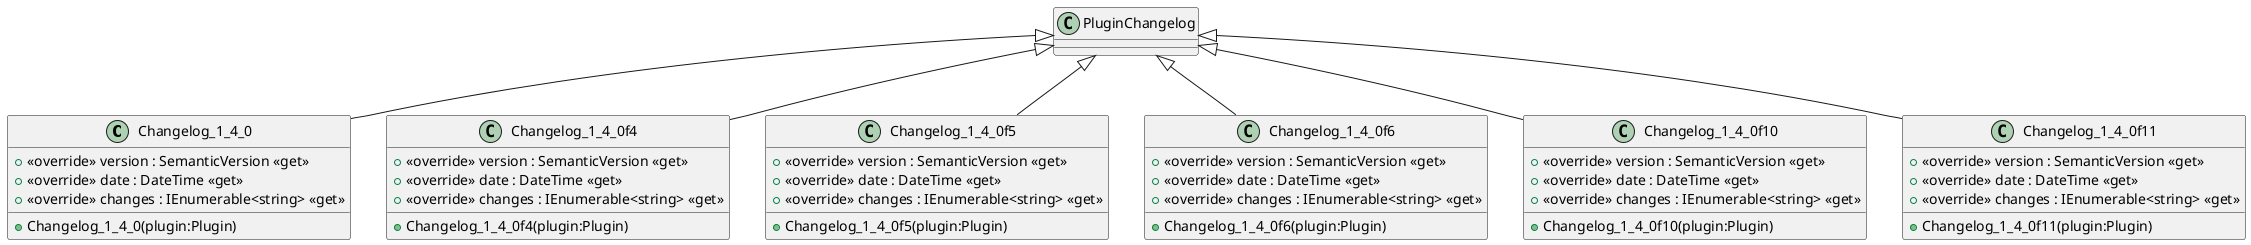 @startuml
class Changelog_1_4_0 {
    + Changelog_1_4_0(plugin:Plugin)
    + <<override>> version : SemanticVersion <<get>>
    + <<override>> date : DateTime <<get>>
    + <<override>> changes : IEnumerable<string> <<get>>
}
class Changelog_1_4_0f4 {
    + Changelog_1_4_0f4(plugin:Plugin)
    + <<override>> version : SemanticVersion <<get>>
    + <<override>> date : DateTime <<get>>
    + <<override>> changes : IEnumerable<string> <<get>>
}
class Changelog_1_4_0f5 {
    + Changelog_1_4_0f5(plugin:Plugin)
    + <<override>> version : SemanticVersion <<get>>
    + <<override>> date : DateTime <<get>>
    + <<override>> changes : IEnumerable<string> <<get>>
}
class Changelog_1_4_0f6 {
    + Changelog_1_4_0f6(plugin:Plugin)
    + <<override>> version : SemanticVersion <<get>>
    + <<override>> date : DateTime <<get>>
    + <<override>> changes : IEnumerable<string> <<get>>
}
class Changelog_1_4_0f10 {
    + Changelog_1_4_0f10(plugin:Plugin)
    + <<override>> version : SemanticVersion <<get>>
    + <<override>> date : DateTime <<get>>
    + <<override>> changes : IEnumerable<string> <<get>>
}
class Changelog_1_4_0f11 {
    + Changelog_1_4_0f11(plugin:Plugin)
    + <<override>> version : SemanticVersion <<get>>
    + <<override>> date : DateTime <<get>>
    + <<override>> changes : IEnumerable<string> <<get>>
}
PluginChangelog <|-- Changelog_1_4_0
PluginChangelog <|-- Changelog_1_4_0f4
PluginChangelog <|-- Changelog_1_4_0f5
PluginChangelog <|-- Changelog_1_4_0f6
PluginChangelog <|-- Changelog_1_4_0f10
PluginChangelog <|-- Changelog_1_4_0f11
@enduml

